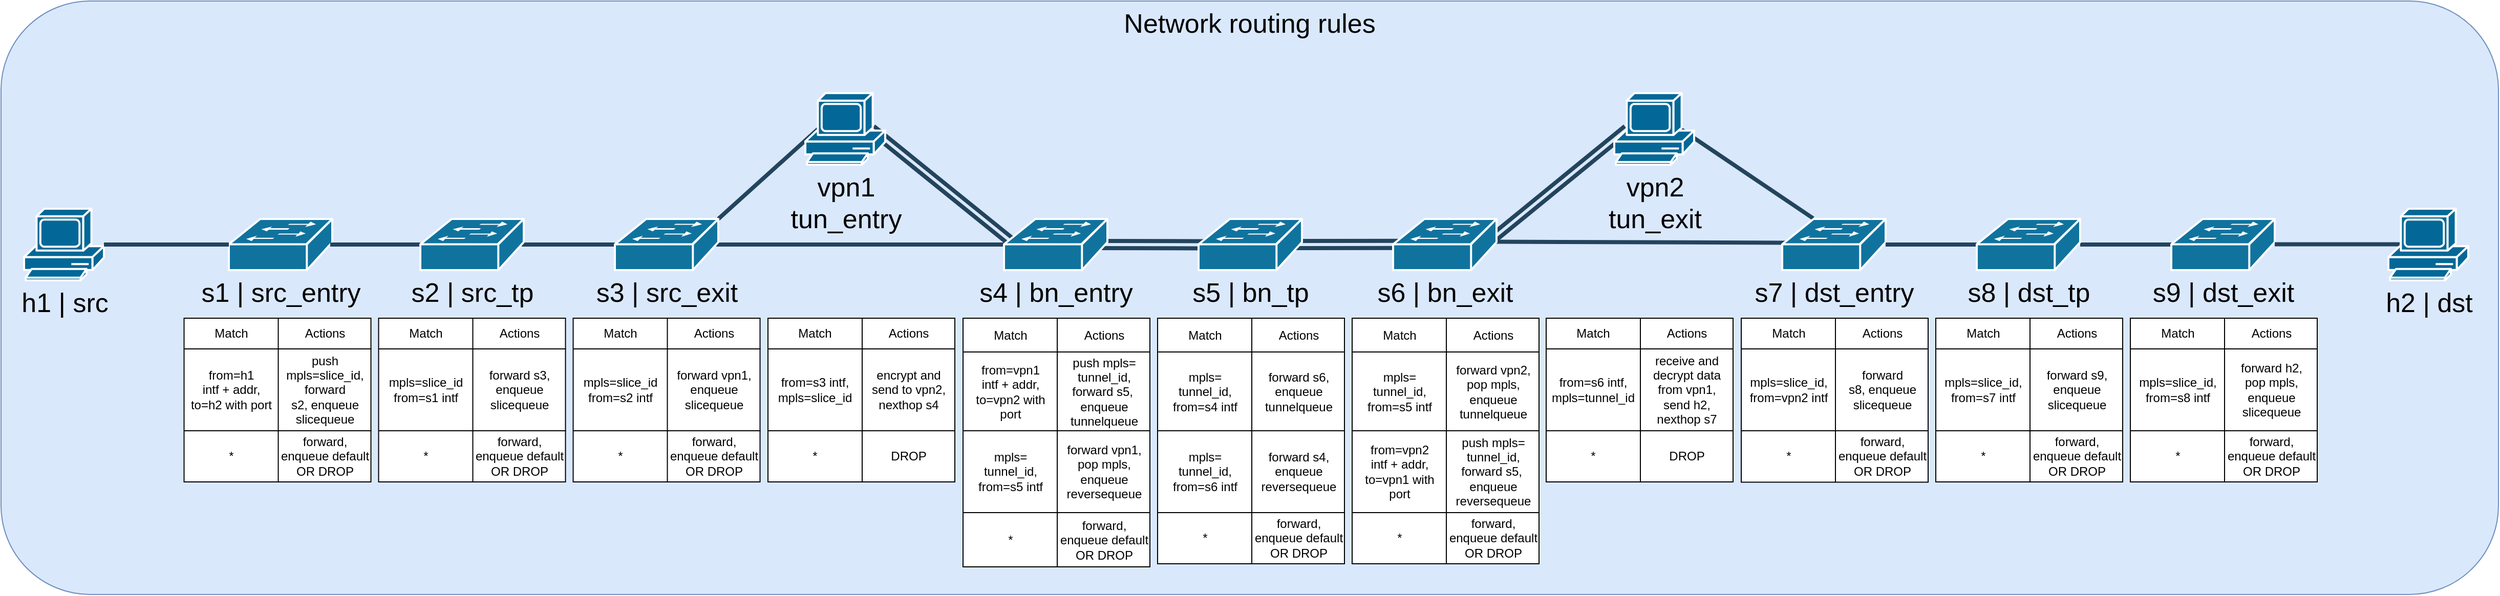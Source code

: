 <mxfile version="20.5.3" type="embed"><diagram id="6a731a19-8d31-9384-78a2-239565b7b9f0" name="Page-1"><mxGraphModel dx="793" dy="510" grid="1" gridSize="10" guides="1" tooltips="1" connect="1" arrows="1" fold="1" page="1" pageScale="1" pageWidth="140" pageHeight="106" background="none" math="0" shadow="0"><root><mxCell id="0"/><mxCell id="1" parent="0"/><mxCell id="eoMGSKBOUgeIE6Lk5qr4-2288" value="Network routing rules" style="rounded=1;whiteSpace=wrap;html=1;fillColor=#dae8fc;strokeColor=#6c8ebf;fontSize=26;verticalAlign=top;" parent="1" vertex="1"><mxGeometry x="41" y="40" width="2439" height="580" as="geometry"/></mxCell><mxCell id="2183" style="edgeStyle=none;rounded=1;html=1;strokeColor=#23445D;endArrow=none;endFill=0;strokeWidth=4" parent="1" edge="1"><mxGeometry relative="1" as="geometry"><mxPoint x="2160.5" y="278" as="sourcePoint"/><mxPoint x="2071.5" y="278" as="targetPoint"/></mxGeometry></mxCell><mxCell id="eoMGSKBOUgeIE6Lk5qr4-2259" style="edgeStyle=none;rounded=1;html=1;strokeColor=#23445D;endArrow=none;endFill=0;strokeWidth=4;exitX=0.16;exitY=0.5;exitDx=0;exitDy=0;exitPerimeter=0;entryX=1;entryY=0;entryDx=0;entryDy=0;entryPerimeter=0;" parent="1" source="2173" target="eoMGSKBOUgeIE6Lk5qr4-2258" edge="1"><mxGeometry relative="1" as="geometry"><mxPoint x="830.5" y="278" as="sourcePoint"/></mxGeometry></mxCell><mxCell id="2182" style="edgeStyle=none;rounded=1;html=1;strokeColor=#23445D;endArrow=none;endFill=0;strokeWidth=4;entryX=0.997;entryY=0.445;entryDx=0;entryDy=0;entryPerimeter=0;exitX=0.04;exitY=0.464;exitDx=0;exitDy=0;exitPerimeter=0;" parent="1" source="eoMGSKBOUgeIE6Lk5qr4-2270" target="eoMGSKBOUgeIE6Lk5qr4-2266" edge="1"><mxGeometry relative="1" as="geometry"><mxPoint x="1776.5" y="280" as="sourcePoint"/><mxPoint x="1605.87" y="280" as="targetPoint"/></mxGeometry></mxCell><mxCell id="2181" style="edgeStyle=none;rounded=1;html=1;strokeColor=#23445D;endArrow=none;endFill=0;strokeWidth=4;exitX=0;exitY=0.5;exitDx=0;exitDy=0;exitPerimeter=0;entryX=0.98;entryY=0.5;entryDx=0;entryDy=0;entryPerimeter=0;" parent="1" source="eoMGSKBOUgeIE6Lk5qr4-2262" target="eoMGSKBOUgeIE6Lk5qr4-2258" edge="1"><mxGeometry relative="1" as="geometry"><mxPoint x="891.74" y="243" as="sourcePoint"/><mxPoint x="776.499" y="331" as="targetPoint"/></mxGeometry></mxCell><mxCell id="2114" value="&lt;font color=&quot;#000000&quot;&gt;s1 | src_entry&lt;/font&gt;" style="shape=mxgraph.cisco.switches.workgroup_switch;html=1;dashed=0;fillColor=#10739E;strokeColor=#ffffff;strokeWidth=2;verticalLabelPosition=bottom;verticalAlign=top;fontFamily=Helvetica;fontSize=26;fontColor=#FFB366" parent="1" vertex="1"><mxGeometry x="263.5" y="253" width="101" height="50" as="geometry"/></mxCell><mxCell id="2172" style="edgeStyle=none;rounded=1;html=1;strokeColor=#23445D;endArrow=none;endFill=0;strokeWidth=4;entryX=0.98;entryY=0.5;entryDx=0;entryDy=0;entryPerimeter=0;" parent="1" target="2180" edge="1"><mxGeometry relative="1" as="geometry"><mxPoint x="640.5" y="278" as="sourcePoint"/></mxGeometry></mxCell><mxCell id="eoMGSKBOUgeIE6Lk5qr4-2258" value="s3 | src_exit" style="shape=mxgraph.cisco.switches.workgroup_switch;html=1;dashed=0;fillColor=#10739E;strokeColor=#ffffff;strokeWidth=2;verticalLabelPosition=bottom;verticalAlign=top;fontFamily=Helvetica;fontSize=26;fontColor=#000000;" parent="1" vertex="1"><mxGeometry x="640.5" y="253" width="101" height="50" as="geometry"/></mxCell><mxCell id="eoMGSKBOUgeIE6Lk5qr4-2261" style="edgeStyle=none;rounded=1;html=1;strokeColor=#23445D;endArrow=none;endFill=0;strokeWidth=4;entryX=0.83;entryY=0.5;entryDx=0;entryDy=0;entryPerimeter=0;shape=link;exitX=0.103;exitY=0.497;exitDx=0;exitDy=0;exitPerimeter=0;" parent="1" source="eoMGSKBOUgeIE6Lk5qr4-2262" target="2173" edge="1"><mxGeometry relative="1" as="geometry"><mxPoint x="1020.5" y="278" as="sourcePoint"/><mxPoint x="931.5" y="278" as="targetPoint"/></mxGeometry></mxCell><mxCell id="eoMGSKBOUgeIE6Lk5qr4-2263" style="edgeStyle=none;rounded=1;html=1;strokeColor=#23445D;endArrow=none;endFill=0;strokeWidth=4;shape=link;exitX=0.108;exitY=0.504;exitDx=0;exitDy=0;exitPerimeter=0;" parent="1" source="eoMGSKBOUgeIE6Lk5qr4-2264" edge="1"><mxGeometry relative="1" as="geometry"><mxPoint x="1211.6" y="277.85" as="sourcePoint"/><mxPoint x="1112.5" y="277.949" as="targetPoint"/></mxGeometry></mxCell><mxCell id="eoMGSKBOUgeIE6Lk5qr4-2262" value="s4 | bn_entry" style="shape=mxgraph.cisco.switches.workgroup_switch;html=1;dashed=0;fillColor=#10739E;strokeColor=#ffffff;strokeWidth=2;verticalLabelPosition=bottom;verticalAlign=top;fontFamily=Helvetica;fontSize=26;fontColor=#000000;" parent="1" vertex="1"><mxGeometry x="1020.5" y="253" width="101" height="50" as="geometry"/></mxCell><mxCell id="eoMGSKBOUgeIE6Lk5qr4-2265" style="edgeStyle=none;rounded=1;html=1;strokeColor=#23445D;endArrow=none;endFill=0;strokeWidth=4;shape=link;exitX=0.16;exitY=0.497;exitDx=0;exitDy=0;exitPerimeter=0;" parent="1" source="eoMGSKBOUgeIE6Lk5qr4-2266" edge="1"><mxGeometry relative="1" as="geometry"><mxPoint x="1390.5" y="278" as="sourcePoint"/><mxPoint x="1301.5" y="278" as="targetPoint"/></mxGeometry></mxCell><mxCell id="eoMGSKBOUgeIE6Lk5qr4-2264" value="s5 | bn_tp" style="shape=mxgraph.cisco.switches.workgroup_switch;html=1;dashed=0;fillColor=#10739E;strokeColor=#ffffff;strokeWidth=2;verticalLabelPosition=bottom;verticalAlign=top;fontFamily=Helvetica;fontSize=26;fontColor=#000000;" parent="1" vertex="1"><mxGeometry x="1210.5" y="253" width="101" height="50" as="geometry"/></mxCell><mxCell id="eoMGSKBOUgeIE6Lk5qr4-2267" style="edgeStyle=none;rounded=1;html=1;strokeColor=#23445D;endArrow=none;endFill=0;strokeWidth=4;exitX=0.16;exitY=0.5;exitDx=0;exitDy=0;exitPerimeter=0;shape=link;" parent="1" source="2176" edge="1"><mxGeometry relative="1" as="geometry"><mxPoint x="1610.98" y="278" as="sourcePoint"/><mxPoint x="1490.5" y="278" as="targetPoint"/></mxGeometry></mxCell><mxCell id="eoMGSKBOUgeIE6Lk5qr4-2266" value="s6 | bn_exit" style="shape=mxgraph.cisco.switches.workgroup_switch;html=1;dashed=0;fillColor=#10739E;strokeColor=#ffffff;strokeWidth=2;verticalLabelPosition=bottom;verticalAlign=top;fontFamily=Helvetica;fontSize=26;fontColor=#000000;" parent="1" vertex="1"><mxGeometry x="1400.5" y="253" width="101" height="50" as="geometry"/></mxCell><mxCell id="eoMGSKBOUgeIE6Lk5qr4-2269" style="edgeStyle=none;rounded=1;html=1;strokeColor=#23445D;endArrow=none;endFill=0;strokeWidth=4;entryX=0.83;entryY=0.5;entryDx=0;entryDy=0;entryPerimeter=0;exitX=0.299;exitY=-0.012;exitDx=0;exitDy=0;exitPerimeter=0;" parent="1" source="eoMGSKBOUgeIE6Lk5qr4-2270" target="2176" edge="1"><mxGeometry relative="1" as="geometry"><mxPoint x="1780.5" y="278" as="sourcePoint"/><mxPoint x="1691.5" y="278" as="targetPoint"/></mxGeometry></mxCell><mxCell id="eoMGSKBOUgeIE6Lk5qr4-2270" value="s7 | dst_entry" style="shape=mxgraph.cisco.switches.workgroup_switch;html=1;dashed=0;fillColor=#10739E;strokeColor=#ffffff;strokeWidth=2;verticalLabelPosition=bottom;verticalAlign=top;fontFamily=Helvetica;fontSize=26;fontColor=#000000;" parent="1" vertex="1"><mxGeometry x="1780.5" y="253" width="101" height="50" as="geometry"/></mxCell><mxCell id="eoMGSKBOUgeIE6Lk5qr4-2271" style="edgeStyle=none;rounded=1;html=1;strokeColor=#23445D;endArrow=none;endFill=0;strokeWidth=4" parent="1" target="eoMGSKBOUgeIE6Lk5qr4-2270" edge="1"><mxGeometry relative="1" as="geometry"><mxPoint x="1970.5" y="278" as="sourcePoint"/></mxGeometry></mxCell><mxCell id="eoMGSKBOUgeIE6Lk5qr4-2272" value="s8 | dst_tp" style="shape=mxgraph.cisco.switches.workgroup_switch;html=1;dashed=0;fillColor=#10739E;strokeColor=#ffffff;strokeWidth=2;verticalLabelPosition=bottom;verticalAlign=top;fontFamily=Helvetica;fontSize=26;fontColor=#000000;" parent="1" vertex="1"><mxGeometry x="1970.5" y="253" width="101" height="50" as="geometry"/></mxCell><mxCell id="eoMGSKBOUgeIE6Lk5qr4-2275" value="h1 | src" style="shape=mxgraph.cisco.computers_and_peripherals.pc;sketch=0;html=1;pointerEvents=1;dashed=0;fillColor=#036897;strokeColor=#ffffff;strokeWidth=2;verticalLabelPosition=bottom;verticalAlign=top;align=center;outlineConnect=0;fontColor=#000000;fontSize=26;" parent="1" vertex="1"><mxGeometry x="63.5" y="243" width="78" height="70" as="geometry"/></mxCell><mxCell id="eoMGSKBOUgeIE6Lk5qr4-2277" style="edgeStyle=none;rounded=1;html=1;strokeColor=#23445D;endArrow=none;endFill=0;strokeWidth=4;exitX=0;exitY=0.5;exitDx=0;exitDy=0;exitPerimeter=0;" parent="1" source="2114" target="eoMGSKBOUgeIE6Lk5qr4-2275" edge="1"><mxGeometry relative="1" as="geometry"><mxPoint x="263.5" y="277.5" as="sourcePoint"/><mxPoint x="174.5" y="277.5" as="targetPoint"/></mxGeometry></mxCell><mxCell id="2173" value="vpn1&lt;br&gt;tun_entry" style="shape=mxgraph.cisco.computers_and_peripherals.pc;sketch=0;html=1;pointerEvents=1;dashed=0;fillColor=#036897;strokeColor=#ffffff;strokeWidth=2;verticalLabelPosition=bottom;verticalAlign=top;align=center;outlineConnect=0;fontColor=#000000;fontSize=26;" parent="1" vertex="1"><mxGeometry x="826.5" y="130" width="78" height="70" as="geometry"/></mxCell><mxCell id="2176" value="vpn2&lt;br&gt;tun_exit" style="shape=mxgraph.cisco.computers_and_peripherals.pc;sketch=0;html=1;pointerEvents=1;dashed=0;fillColor=#036897;strokeColor=#ffffff;strokeWidth=2;verticalLabelPosition=bottom;verticalAlign=top;align=center;outlineConnect=0;fontColor=#000000;fontSize=26;" parent="1" vertex="1"><mxGeometry x="1616.5" y="130" width="78" height="70" as="geometry"/></mxCell><mxCell id="2179" style="edgeStyle=none;rounded=1;html=1;strokeColor=#23445D;endArrow=none;endFill=0;strokeWidth=4;entryX=0.98;entryY=0.5;entryDx=0;entryDy=0;entryPerimeter=0;" parent="1" target="2114" edge="1"><mxGeometry relative="1" as="geometry"><mxPoint x="450.5" y="278" as="sourcePoint"/><mxPoint x="361.5" y="278" as="targetPoint"/></mxGeometry></mxCell><mxCell id="2180" value="s2 | src_tp" style="shape=mxgraph.cisco.switches.workgroup_switch;html=1;dashed=0;fillColor=#10739E;strokeColor=#ffffff;strokeWidth=2;verticalLabelPosition=bottom;verticalAlign=top;fontFamily=Helvetica;fontSize=26;fontColor=#000000;" parent="1" vertex="1"><mxGeometry x="450.5" y="253" width="101" height="50" as="geometry"/></mxCell><mxCell id="2184" value="s9 | dst_exit" style="shape=mxgraph.cisco.switches.workgroup_switch;html=1;dashed=0;fillColor=#10739E;strokeColor=#ffffff;strokeWidth=2;verticalLabelPosition=bottom;verticalAlign=top;fontFamily=Helvetica;fontSize=26;fontColor=#000000;" parent="1" vertex="1"><mxGeometry x="2160.5" y="253" width="101" height="50" as="geometry"/></mxCell><mxCell id="2185" style="edgeStyle=none;rounded=1;html=1;strokeColor=#23445D;endArrow=none;endFill=0;strokeWidth=4;exitX=0;exitY=0.5;exitDx=0;exitDy=0;exitPerimeter=0;" parent="1" edge="1"><mxGeometry relative="1" as="geometry"><mxPoint x="2383.5" y="277.76" as="sourcePoint"/><mxPoint x="2261.5" y="277.76" as="targetPoint"/></mxGeometry></mxCell><mxCell id="2186" value="h2 | dst" style="shape=mxgraph.cisco.computers_and_peripherals.pc;sketch=0;html=1;pointerEvents=1;dashed=0;fillColor=#036897;strokeColor=#ffffff;strokeWidth=2;verticalLabelPosition=bottom;verticalAlign=top;align=center;outlineConnect=0;fontColor=#000000;fontSize=26;" parent="1" vertex="1"><mxGeometry x="2372.5" y="243" width="78" height="70" as="geometry"/></mxCell><mxCell id="2191" value="" style="shape=table;startSize=0;container=1;collapsible=0;childLayout=tableLayout;fontColor=#080808;labelBackgroundColor=#FFFFFF;labelBorderColor=#050505;" parent="1" vertex="1"><mxGeometry x="219.75" y="350" width="182.5" height="160" as="geometry"/></mxCell><mxCell id="2192" value="" style="shape=tableRow;horizontal=0;startSize=0;swimlaneHead=0;swimlaneBody=0;top=0;left=0;bottom=0;right=0;collapsible=0;dropTarget=0;fillColor=none;points=[[0,0.5],[1,0.5]];portConstraint=eastwest;" parent="2191" vertex="1"><mxGeometry width="182.5" height="30" as="geometry"/></mxCell><mxCell id="2193" value="Match" style="shape=partialRectangle;html=1;whiteSpace=wrap;connectable=0;overflow=hidden;fillColor=none;top=0;left=0;bottom=0;right=0;pointerEvents=1;" parent="2192" vertex="1"><mxGeometry width="92" height="30" as="geometry"><mxRectangle width="92" height="30" as="alternateBounds"/></mxGeometry></mxCell><mxCell id="2194" value="Actions" style="shape=partialRectangle;html=1;whiteSpace=wrap;connectable=0;overflow=hidden;fillColor=none;top=0;left=0;bottom=0;right=0;pointerEvents=1;" parent="2192" vertex="1"><mxGeometry x="92" width="91" height="30" as="geometry"><mxRectangle width="91" height="30" as="alternateBounds"/></mxGeometry></mxCell><mxCell id="2196" value="" style="shape=tableRow;horizontal=0;startSize=0;swimlaneHead=0;swimlaneBody=0;top=0;left=0;bottom=0;right=0;collapsible=0;dropTarget=0;fillColor=none;points=[[0,0.5],[1,0.5]];portConstraint=eastwest;" parent="2191" vertex="1"><mxGeometry y="30" width="182.5" height="80" as="geometry"/></mxCell><mxCell id="2197" value="from=h1&lt;br&gt;intf + addr, to=h2 with port" style="shape=partialRectangle;html=1;whiteSpace=wrap;connectable=0;overflow=hidden;fillColor=none;top=0;left=0;bottom=0;right=0;pointerEvents=1;" parent="2196" vertex="1"><mxGeometry width="92" height="80" as="geometry"><mxRectangle width="92" height="80" as="alternateBounds"/></mxGeometry></mxCell><mxCell id="2198" value="push mpls=slice_id, forward s2,&amp;nbsp;enqueue slicequeue" style="shape=partialRectangle;html=1;whiteSpace=wrap;connectable=0;overflow=hidden;fillColor=none;top=0;left=0;bottom=0;right=0;pointerEvents=1;" parent="2196" vertex="1"><mxGeometry x="92" width="91" height="80" as="geometry"><mxRectangle width="91" height="80" as="alternateBounds"/></mxGeometry></mxCell><mxCell id="2200" value="" style="shape=tableRow;horizontal=0;startSize=0;swimlaneHead=0;swimlaneBody=0;top=0;left=0;bottom=0;right=0;collapsible=0;dropTarget=0;fillColor=none;points=[[0,0.5],[1,0.5]];portConstraint=eastwest;" parent="2191" vertex="1"><mxGeometry y="110" width="182.5" height="50" as="geometry"/></mxCell><mxCell id="2201" value="*" style="shape=partialRectangle;html=1;whiteSpace=wrap;connectable=0;overflow=hidden;fillColor=none;top=0;left=0;bottom=0;right=0;pointerEvents=1;" parent="2200" vertex="1"><mxGeometry width="92" height="50" as="geometry"><mxRectangle width="92" height="50" as="alternateBounds"/></mxGeometry></mxCell><mxCell id="2202" value="forward, enqueue default&lt;br&gt;OR DROP" style="shape=partialRectangle;html=1;whiteSpace=wrap;connectable=0;overflow=hidden;fillColor=none;top=0;left=0;bottom=0;right=0;pointerEvents=1;" parent="2200" vertex="1"><mxGeometry x="92" width="91" height="50" as="geometry"><mxRectangle width="91" height="50" as="alternateBounds"/></mxGeometry></mxCell><mxCell id="2204" value="" style="shape=table;startSize=0;container=1;collapsible=0;childLayout=tableLayout;fontColor=#080808;labelBackgroundColor=#FFFFFF;labelBorderColor=#050505;" parent="1" vertex="1"><mxGeometry x="409.75" y="350" width="182.5" height="160" as="geometry"/></mxCell><mxCell id="2205" value="" style="shape=tableRow;horizontal=0;startSize=0;swimlaneHead=0;swimlaneBody=0;top=0;left=0;bottom=0;right=0;collapsible=0;dropTarget=0;fillColor=none;points=[[0,0.5],[1,0.5]];portConstraint=eastwest;" parent="2204" vertex="1"><mxGeometry width="182.5" height="30" as="geometry"/></mxCell><mxCell id="2206" value="Match" style="shape=partialRectangle;html=1;whiteSpace=wrap;connectable=0;overflow=hidden;fillColor=none;top=0;left=0;bottom=0;right=0;pointerEvents=1;" parent="2205" vertex="1"><mxGeometry width="92" height="30" as="geometry"><mxRectangle width="92" height="30" as="alternateBounds"/></mxGeometry></mxCell><mxCell id="2207" value="Actions" style="shape=partialRectangle;html=1;whiteSpace=wrap;connectable=0;overflow=hidden;fillColor=none;top=0;left=0;bottom=0;right=0;pointerEvents=1;" parent="2205" vertex="1"><mxGeometry x="92" width="91" height="30" as="geometry"><mxRectangle width="91" height="30" as="alternateBounds"/></mxGeometry></mxCell><mxCell id="2208" value="" style="shape=tableRow;horizontal=0;startSize=0;swimlaneHead=0;swimlaneBody=0;top=0;left=0;bottom=0;right=0;collapsible=0;dropTarget=0;fillColor=none;points=[[0,0.5],[1,0.5]];portConstraint=eastwest;" parent="2204" vertex="1"><mxGeometry y="30" width="182.5" height="80" as="geometry"/></mxCell><mxCell id="2209" value="mpls=slice_id&lt;br&gt;from=s1 intf" style="shape=partialRectangle;html=1;whiteSpace=wrap;connectable=0;overflow=hidden;fillColor=none;top=0;left=0;bottom=0;right=0;pointerEvents=1;" parent="2208" vertex="1"><mxGeometry width="92" height="80" as="geometry"><mxRectangle width="92" height="80" as="alternateBounds"/></mxGeometry></mxCell><mxCell id="2210" value="forward s3, enqueue slicequeue" style="shape=partialRectangle;html=1;whiteSpace=wrap;connectable=0;overflow=hidden;fillColor=none;top=0;left=0;bottom=0;right=0;pointerEvents=1;" parent="2208" vertex="1"><mxGeometry x="92" width="91" height="80" as="geometry"><mxRectangle width="91" height="80" as="alternateBounds"/></mxGeometry></mxCell><mxCell id="2211" value="" style="shape=tableRow;horizontal=0;startSize=0;swimlaneHead=0;swimlaneBody=0;top=0;left=0;bottom=0;right=0;collapsible=0;dropTarget=0;fillColor=none;points=[[0,0.5],[1,0.5]];portConstraint=eastwest;" parent="2204" vertex="1"><mxGeometry y="110" width="182.5" height="50" as="geometry"/></mxCell><mxCell id="2212" value="*" style="shape=partialRectangle;html=1;whiteSpace=wrap;connectable=0;overflow=hidden;fillColor=none;top=0;left=0;bottom=0;right=0;pointerEvents=1;" parent="2211" vertex="1"><mxGeometry width="92" height="50" as="geometry"><mxRectangle width="92" height="50" as="alternateBounds"/></mxGeometry></mxCell><mxCell id="2213" value="forward, enqueue default&lt;br&gt;OR DROP" style="shape=partialRectangle;html=1;whiteSpace=wrap;connectable=0;overflow=hidden;fillColor=none;top=0;left=0;bottom=0;right=0;pointerEvents=1;" parent="2211" vertex="1"><mxGeometry x="92" width="91" height="50" as="geometry"><mxRectangle width="91" height="50" as="alternateBounds"/></mxGeometry></mxCell><mxCell id="2214" value="" style="shape=table;startSize=0;container=1;collapsible=0;childLayout=tableLayout;fontColor=#080808;labelBackgroundColor=#FFFFFF;labelBorderColor=#050505;" parent="1" vertex="1"><mxGeometry x="599.75" y="350" width="182.5" height="160" as="geometry"/></mxCell><mxCell id="2215" value="" style="shape=tableRow;horizontal=0;startSize=0;swimlaneHead=0;swimlaneBody=0;top=0;left=0;bottom=0;right=0;collapsible=0;dropTarget=0;fillColor=none;points=[[0,0.5],[1,0.5]];portConstraint=eastwest;" parent="2214" vertex="1"><mxGeometry width="182.5" height="30" as="geometry"/></mxCell><mxCell id="2216" value="Match" style="shape=partialRectangle;html=1;whiteSpace=wrap;connectable=0;overflow=hidden;fillColor=none;top=0;left=0;bottom=0;right=0;pointerEvents=1;" parent="2215" vertex="1"><mxGeometry width="92" height="30" as="geometry"><mxRectangle width="92" height="30" as="alternateBounds"/></mxGeometry></mxCell><mxCell id="2217" value="Actions" style="shape=partialRectangle;html=1;whiteSpace=wrap;connectable=0;overflow=hidden;fillColor=none;top=0;left=0;bottom=0;right=0;pointerEvents=1;" parent="2215" vertex="1"><mxGeometry x="92" width="91" height="30" as="geometry"><mxRectangle width="91" height="30" as="alternateBounds"/></mxGeometry></mxCell><mxCell id="2218" value="" style="shape=tableRow;horizontal=0;startSize=0;swimlaneHead=0;swimlaneBody=0;top=0;left=0;bottom=0;right=0;collapsible=0;dropTarget=0;fillColor=none;points=[[0,0.5],[1,0.5]];portConstraint=eastwest;" parent="2214" vertex="1"><mxGeometry y="30" width="182.5" height="80" as="geometry"/></mxCell><mxCell id="2219" value="mpls=slice_id&lt;br&gt;from=s2 intf" style="shape=partialRectangle;html=1;whiteSpace=wrap;connectable=0;overflow=hidden;fillColor=none;top=0;left=0;bottom=0;right=0;pointerEvents=1;" parent="2218" vertex="1"><mxGeometry width="92" height="80" as="geometry"><mxRectangle width="92" height="80" as="alternateBounds"/></mxGeometry></mxCell><mxCell id="2220" value="forward vpn1, enqueue slicequeue" style="shape=partialRectangle;html=1;whiteSpace=wrap;connectable=0;overflow=hidden;fillColor=none;top=0;left=0;bottom=0;right=0;pointerEvents=1;" parent="2218" vertex="1"><mxGeometry x="92" width="91" height="80" as="geometry"><mxRectangle width="91" height="80" as="alternateBounds"/></mxGeometry></mxCell><mxCell id="2221" value="" style="shape=tableRow;horizontal=0;startSize=0;swimlaneHead=0;swimlaneBody=0;top=0;left=0;bottom=0;right=0;collapsible=0;dropTarget=0;fillColor=none;points=[[0,0.5],[1,0.5]];portConstraint=eastwest;" parent="2214" vertex="1"><mxGeometry y="110" width="182.5" height="50" as="geometry"/></mxCell><mxCell id="2222" value="*" style="shape=partialRectangle;html=1;whiteSpace=wrap;connectable=0;overflow=hidden;fillColor=none;top=0;left=0;bottom=0;right=0;pointerEvents=1;" parent="2221" vertex="1"><mxGeometry width="92" height="50" as="geometry"><mxRectangle width="92" height="50" as="alternateBounds"/></mxGeometry></mxCell><mxCell id="2223" value="forward, enqueue default&lt;br&gt;OR DROP" style="shape=partialRectangle;html=1;whiteSpace=wrap;connectable=0;overflow=hidden;fillColor=none;top=0;left=0;bottom=0;right=0;pointerEvents=1;" parent="2221" vertex="1"><mxGeometry x="92" width="91" height="50" as="geometry"><mxRectangle width="91" height="50" as="alternateBounds"/></mxGeometry></mxCell><mxCell id="2224" value="" style="shape=table;startSize=0;container=1;collapsible=0;childLayout=tableLayout;fontColor=#080808;labelBackgroundColor=#FFFFFF;labelBorderColor=#050505;" parent="1" vertex="1"><mxGeometry x="980.5" y="350" width="182.5" height="243" as="geometry"/></mxCell><mxCell id="2225" value="" style="shape=tableRow;horizontal=0;startSize=0;swimlaneHead=0;swimlaneBody=0;top=0;left=0;bottom=0;right=0;collapsible=0;dropTarget=0;fillColor=none;points=[[0,0.5],[1,0.5]];portConstraint=eastwest;" parent="2224" vertex="1"><mxGeometry width="182.5" height="33" as="geometry"/></mxCell><mxCell id="2226" value="Match" style="shape=partialRectangle;html=1;whiteSpace=wrap;connectable=0;overflow=hidden;fillColor=none;top=0;left=0;bottom=0;right=0;pointerEvents=1;" parent="2225" vertex="1"><mxGeometry width="92" height="33" as="geometry"><mxRectangle width="92" height="33" as="alternateBounds"/></mxGeometry></mxCell><mxCell id="2227" value="Actions" style="shape=partialRectangle;html=1;whiteSpace=wrap;connectable=0;overflow=hidden;fillColor=none;top=0;left=0;bottom=0;right=0;pointerEvents=1;" parent="2225" vertex="1"><mxGeometry x="92" width="91" height="33" as="geometry"><mxRectangle width="91" height="33" as="alternateBounds"/></mxGeometry></mxCell><mxCell id="2228" value="" style="shape=tableRow;horizontal=0;startSize=0;swimlaneHead=0;swimlaneBody=0;top=0;left=0;bottom=0;right=0;collapsible=0;dropTarget=0;fillColor=none;points=[[0,0.5],[1,0.5]];portConstraint=eastwest;" parent="2224" vertex="1"><mxGeometry y="33" width="182.5" height="77" as="geometry"/></mxCell><mxCell id="2229" value="from=vpn1&lt;br&gt;intf + addr, to=vpn2 with port" style="shape=partialRectangle;html=1;whiteSpace=wrap;connectable=0;overflow=hidden;fillColor=none;top=0;left=0;bottom=0;right=0;pointerEvents=1;" parent="2228" vertex="1"><mxGeometry width="92" height="77" as="geometry"><mxRectangle width="92" height="77" as="alternateBounds"/></mxGeometry></mxCell><mxCell id="2230" value="push mpls= tunnel_id, forward s5,&amp;nbsp;&lt;br&gt;enqueue tunnelqueue" style="shape=partialRectangle;html=1;whiteSpace=wrap;connectable=0;overflow=hidden;fillColor=none;top=0;left=0;bottom=0;right=0;pointerEvents=1;" parent="2228" vertex="1"><mxGeometry x="92" width="91" height="77" as="geometry"><mxRectangle width="91" height="77" as="alternateBounds"/></mxGeometry></mxCell><mxCell id="2309" style="shape=tableRow;horizontal=0;startSize=0;swimlaneHead=0;swimlaneBody=0;top=0;left=0;bottom=0;right=0;collapsible=0;dropTarget=0;fillColor=none;points=[[0,0.5],[1,0.5]];portConstraint=eastwest;" parent="2224" vertex="1"><mxGeometry y="110" width="182.5" height="80" as="geometry"/></mxCell><mxCell id="2310" value="mpls=&lt;br&gt;tunnel_id,&lt;br&gt;from=s5 intf" style="shape=partialRectangle;html=1;whiteSpace=wrap;connectable=0;overflow=hidden;fillColor=none;top=0;left=0;bottom=0;right=0;pointerEvents=1;" parent="2309" vertex="1"><mxGeometry width="92" height="80" as="geometry"><mxRectangle width="92" height="80" as="alternateBounds"/></mxGeometry></mxCell><mxCell id="2311" value="forward vpn1,&lt;br&gt;pop mpls, enqueue reversequeue" style="shape=partialRectangle;html=1;whiteSpace=wrap;connectable=0;overflow=hidden;fillColor=none;top=0;left=0;bottom=0;right=0;pointerEvents=1;" parent="2309" vertex="1"><mxGeometry x="92" width="91" height="80" as="geometry"><mxRectangle width="91" height="80" as="alternateBounds"/></mxGeometry></mxCell><mxCell id="2231" value="" style="shape=tableRow;horizontal=0;startSize=0;swimlaneHead=0;swimlaneBody=0;top=0;left=0;bottom=0;right=0;collapsible=0;dropTarget=0;fillColor=none;points=[[0,0.5],[1,0.5]];portConstraint=eastwest;" parent="2224" vertex="1"><mxGeometry y="190" width="182.5" height="53" as="geometry"/></mxCell><mxCell id="2232" value="*" style="shape=partialRectangle;html=1;whiteSpace=wrap;connectable=0;overflow=hidden;fillColor=none;top=0;left=0;bottom=0;right=0;pointerEvents=1;" parent="2231" vertex="1"><mxGeometry width="92" height="53" as="geometry"><mxRectangle width="92" height="53" as="alternateBounds"/></mxGeometry></mxCell><mxCell id="2233" value="forward, enqueue default&lt;br&gt;OR DROP" style="shape=partialRectangle;html=1;whiteSpace=wrap;connectable=0;overflow=hidden;fillColor=none;top=0;left=0;bottom=0;right=0;pointerEvents=1;" parent="2231" vertex="1"><mxGeometry x="92" width="91" height="53" as="geometry"><mxRectangle width="91" height="53" as="alternateBounds"/></mxGeometry></mxCell><mxCell id="2234" value="" style="shape=table;startSize=0;container=1;collapsible=0;childLayout=tableLayout;fontColor=#080808;labelBackgroundColor=#FFFFFF;labelBorderColor=#050505;" parent="1" vertex="1"><mxGeometry x="1170.5" y="350" width="182.5" height="240" as="geometry"/></mxCell><mxCell id="2235" value="" style="shape=tableRow;horizontal=0;startSize=0;swimlaneHead=0;swimlaneBody=0;top=0;left=0;bottom=0;right=0;collapsible=0;dropTarget=0;fillColor=none;points=[[0,0.5],[1,0.5]];portConstraint=eastwest;" parent="2234" vertex="1"><mxGeometry width="182.5" height="33" as="geometry"/></mxCell><mxCell id="2236" value="Match" style="shape=partialRectangle;html=1;whiteSpace=wrap;connectable=0;overflow=hidden;fillColor=none;top=0;left=0;bottom=0;right=0;pointerEvents=1;" parent="2235" vertex="1"><mxGeometry width="92" height="33" as="geometry"><mxRectangle width="92" height="33" as="alternateBounds"/></mxGeometry></mxCell><mxCell id="2237" value="Actions" style="shape=partialRectangle;html=1;whiteSpace=wrap;connectable=0;overflow=hidden;fillColor=none;top=0;left=0;bottom=0;right=0;pointerEvents=1;" parent="2235" vertex="1"><mxGeometry x="92" width="91" height="33" as="geometry"><mxRectangle width="91" height="33" as="alternateBounds"/></mxGeometry></mxCell><mxCell id="2238" value="" style="shape=tableRow;horizontal=0;startSize=0;swimlaneHead=0;swimlaneBody=0;top=0;left=0;bottom=0;right=0;collapsible=0;dropTarget=0;fillColor=none;points=[[0,0.5],[1,0.5]];portConstraint=eastwest;" parent="2234" vertex="1"><mxGeometry y="33" width="182.5" height="77" as="geometry"/></mxCell><mxCell id="2239" value="mpls=&lt;br&gt;tunnel_id,&lt;br&gt;from=s4 intf" style="shape=partialRectangle;html=1;whiteSpace=wrap;connectable=0;overflow=hidden;fillColor=none;top=0;left=0;bottom=0;right=0;pointerEvents=1;" parent="2238" vertex="1"><mxGeometry width="92" height="77" as="geometry"><mxRectangle width="92" height="77" as="alternateBounds"/></mxGeometry></mxCell><mxCell id="2240" value="forward s6, enqueue tunnelqueue" style="shape=partialRectangle;html=1;whiteSpace=wrap;connectable=0;overflow=hidden;fillColor=none;top=0;left=0;bottom=0;right=0;pointerEvents=1;" parent="2238" vertex="1"><mxGeometry x="92" width="91" height="77" as="geometry"><mxRectangle width="91" height="77" as="alternateBounds"/></mxGeometry></mxCell><mxCell id="2312" style="shape=tableRow;horizontal=0;startSize=0;swimlaneHead=0;swimlaneBody=0;top=0;left=0;bottom=0;right=0;collapsible=0;dropTarget=0;fillColor=none;points=[[0,0.5],[1,0.5]];portConstraint=eastwest;" parent="2234" vertex="1"><mxGeometry y="110" width="182.5" height="80" as="geometry"/></mxCell><mxCell id="2313" value="mpls=&lt;br&gt;tunnel_id,&lt;br&gt;from=s6 intf" style="shape=partialRectangle;html=1;whiteSpace=wrap;connectable=0;overflow=hidden;fillColor=none;top=0;left=0;bottom=0;right=0;pointerEvents=1;" parent="2312" vertex="1"><mxGeometry width="92" height="80" as="geometry"><mxRectangle width="92" height="80" as="alternateBounds"/></mxGeometry></mxCell><mxCell id="2314" value="forward s4, enqueue reversequeue" style="shape=partialRectangle;html=1;whiteSpace=wrap;connectable=0;overflow=hidden;fillColor=none;top=0;left=0;bottom=0;right=0;pointerEvents=1;" parent="2312" vertex="1"><mxGeometry x="92" width="91" height="80" as="geometry"><mxRectangle width="91" height="80" as="alternateBounds"/></mxGeometry></mxCell><mxCell id="2241" value="" style="shape=tableRow;horizontal=0;startSize=0;swimlaneHead=0;swimlaneBody=0;top=0;left=0;bottom=0;right=0;collapsible=0;dropTarget=0;fillColor=none;points=[[0,0.5],[1,0.5]];portConstraint=eastwest;" parent="2234" vertex="1"><mxGeometry y="190" width="182.5" height="50" as="geometry"/></mxCell><mxCell id="2242" value="*" style="shape=partialRectangle;html=1;whiteSpace=wrap;connectable=0;overflow=hidden;fillColor=none;top=0;left=0;bottom=0;right=0;pointerEvents=1;" parent="2241" vertex="1"><mxGeometry width="92" height="50" as="geometry"><mxRectangle width="92" height="50" as="alternateBounds"/></mxGeometry></mxCell><mxCell id="2243" value="forward, enqueue default&lt;br&gt;OR DROP" style="shape=partialRectangle;html=1;whiteSpace=wrap;connectable=0;overflow=hidden;fillColor=none;top=0;left=0;bottom=0;right=0;pointerEvents=1;" parent="2241" vertex="1"><mxGeometry x="92" width="91" height="50" as="geometry"><mxRectangle width="91" height="50" as="alternateBounds"/></mxGeometry></mxCell><mxCell id="2244" value="" style="shape=table;startSize=0;container=1;collapsible=0;childLayout=tableLayout;fontColor=#080808;labelBackgroundColor=#FFFFFF;labelBorderColor=#050505;" parent="1" vertex="1"><mxGeometry x="1360.5" y="350" width="182.5" height="240" as="geometry"/></mxCell><mxCell id="2245" value="" style="shape=tableRow;horizontal=0;startSize=0;swimlaneHead=0;swimlaneBody=0;top=0;left=0;bottom=0;right=0;collapsible=0;dropTarget=0;fillColor=none;points=[[0,0.5],[1,0.5]];portConstraint=eastwest;" parent="2244" vertex="1"><mxGeometry width="182.5" height="33" as="geometry"/></mxCell><mxCell id="2246" value="Match" style="shape=partialRectangle;html=1;whiteSpace=wrap;connectable=0;overflow=hidden;fillColor=none;top=0;left=0;bottom=0;right=0;pointerEvents=1;" parent="2245" vertex="1"><mxGeometry width="92" height="33" as="geometry"><mxRectangle width="92" height="33" as="alternateBounds"/></mxGeometry></mxCell><mxCell id="2247" value="Actions" style="shape=partialRectangle;html=1;whiteSpace=wrap;connectable=0;overflow=hidden;fillColor=none;top=0;left=0;bottom=0;right=0;pointerEvents=1;" parent="2245" vertex="1"><mxGeometry x="92" width="91" height="33" as="geometry"><mxRectangle width="91" height="33" as="alternateBounds"/></mxGeometry></mxCell><mxCell id="2248" value="" style="shape=tableRow;horizontal=0;startSize=0;swimlaneHead=0;swimlaneBody=0;top=0;left=0;bottom=0;right=0;collapsible=0;dropTarget=0;fillColor=none;points=[[0,0.5],[1,0.5]];portConstraint=eastwest;" parent="2244" vertex="1"><mxGeometry y="33" width="182.5" height="77" as="geometry"/></mxCell><mxCell id="2249" value="mpls=&lt;br&gt;tunnel_id,&lt;br&gt;from=s5 intf" style="shape=partialRectangle;html=1;whiteSpace=wrap;connectable=0;overflow=hidden;fillColor=none;top=0;left=0;bottom=0;right=0;pointerEvents=1;" parent="2248" vertex="1"><mxGeometry width="92" height="77" as="geometry"><mxRectangle width="92" height="77" as="alternateBounds"/></mxGeometry></mxCell><mxCell id="2250" value="forward vpn2,&lt;br&gt;pop mpls, enqueue tunnelqueue" style="shape=partialRectangle;html=1;whiteSpace=wrap;connectable=0;overflow=hidden;fillColor=none;top=0;left=0;bottom=0;right=0;pointerEvents=1;" parent="2248" vertex="1"><mxGeometry x="92" width="91" height="77" as="geometry"><mxRectangle width="91" height="77" as="alternateBounds"/></mxGeometry></mxCell><mxCell id="2315" style="shape=tableRow;horizontal=0;startSize=0;swimlaneHead=0;swimlaneBody=0;top=0;left=0;bottom=0;right=0;collapsible=0;dropTarget=0;fillColor=none;points=[[0,0.5],[1,0.5]];portConstraint=eastwest;" parent="2244" vertex="1"><mxGeometry y="110" width="182.5" height="80" as="geometry"/></mxCell><mxCell id="2316" value="from=vpn2&lt;br&gt;intf + addr, to=vpn1 with port" style="shape=partialRectangle;html=1;whiteSpace=wrap;connectable=0;overflow=hidden;fillColor=none;top=0;left=0;bottom=0;right=0;pointerEvents=1;" parent="2315" vertex="1"><mxGeometry width="92" height="80" as="geometry"><mxRectangle width="92" height="80" as="alternateBounds"/></mxGeometry></mxCell><mxCell id="2317" value="push mpls= tunnel_id, forward s5,&amp;nbsp;&lt;br&gt;enqueue reversequeue" style="shape=partialRectangle;html=1;whiteSpace=wrap;connectable=0;overflow=hidden;fillColor=none;top=0;left=0;bottom=0;right=0;pointerEvents=1;" parent="2315" vertex="1"><mxGeometry x="92" width="91" height="80" as="geometry"><mxRectangle width="91" height="80" as="alternateBounds"/></mxGeometry></mxCell><mxCell id="2251" value="" style="shape=tableRow;horizontal=0;startSize=0;swimlaneHead=0;swimlaneBody=0;top=0;left=0;bottom=0;right=0;collapsible=0;dropTarget=0;fillColor=none;points=[[0,0.5],[1,0.5]];portConstraint=eastwest;" parent="2244" vertex="1"><mxGeometry y="190" width="182.5" height="50" as="geometry"/></mxCell><mxCell id="2252" value="*" style="shape=partialRectangle;html=1;whiteSpace=wrap;connectable=0;overflow=hidden;fillColor=none;top=0;left=0;bottom=0;right=0;pointerEvents=1;" parent="2251" vertex="1"><mxGeometry width="92" height="50" as="geometry"><mxRectangle width="92" height="50" as="alternateBounds"/></mxGeometry></mxCell><mxCell id="2253" value="forward, enqueue default&lt;br&gt;OR DROP" style="shape=partialRectangle;html=1;whiteSpace=wrap;connectable=0;overflow=hidden;fillColor=none;top=0;left=0;bottom=0;right=0;pointerEvents=1;" parent="2251" vertex="1"><mxGeometry x="92" width="91" height="50" as="geometry"><mxRectangle width="91" height="50" as="alternateBounds"/></mxGeometry></mxCell><mxCell id="2254" value="" style="shape=table;startSize=0;container=1;collapsible=0;childLayout=tableLayout;fontColor=#080808;labelBackgroundColor=#FFFFFF;labelBorderColor=#050505;" parent="1" vertex="1"><mxGeometry x="1740.5" y="350" width="182.5" height="160.194" as="geometry"/></mxCell><mxCell id="2255" value="" style="shape=tableRow;horizontal=0;startSize=0;swimlaneHead=0;swimlaneBody=0;top=0;left=0;bottom=0;right=0;collapsible=0;dropTarget=0;fillColor=none;points=[[0,0.5],[1,0.5]];portConstraint=eastwest;" parent="2254" vertex="1"><mxGeometry width="182.5" height="30" as="geometry"/></mxCell><mxCell id="2256" value="Match" style="shape=partialRectangle;html=1;whiteSpace=wrap;connectable=0;overflow=hidden;fillColor=none;top=0;left=0;bottom=0;right=0;pointerEvents=1;" parent="2255" vertex="1"><mxGeometry width="92" height="30" as="geometry"><mxRectangle width="92" height="30" as="alternateBounds"/></mxGeometry></mxCell><mxCell id="2257" value="Actions" style="shape=partialRectangle;html=1;whiteSpace=wrap;connectable=0;overflow=hidden;fillColor=none;top=0;left=0;bottom=0;right=0;pointerEvents=1;" parent="2255" vertex="1"><mxGeometry x="92" width="91" height="30" as="geometry"><mxRectangle width="91" height="30" as="alternateBounds"/></mxGeometry></mxCell><mxCell id="2258" value="" style="shape=tableRow;horizontal=0;startSize=0;swimlaneHead=0;swimlaneBody=0;top=0;left=0;bottom=0;right=0;collapsible=0;dropTarget=0;fillColor=none;points=[[0,0.5],[1,0.5]];portConstraint=eastwest;" parent="2254" vertex="1"><mxGeometry y="30" width="182.5" height="80" as="geometry"/></mxCell><mxCell id="2259" value="mpls=slice_id,&lt;br&gt;from=vpn2 intf" style="shape=partialRectangle;html=1;whiteSpace=wrap;connectable=0;overflow=hidden;fillColor=none;top=0;left=0;bottom=0;right=0;pointerEvents=1;" parent="2258" vertex="1"><mxGeometry width="92" height="80" as="geometry"><mxRectangle width="92" height="80" as="alternateBounds"/></mxGeometry></mxCell><mxCell id="2260" value="forward s8,&amp;nbsp;enqueue slicequeue" style="shape=partialRectangle;html=1;whiteSpace=wrap;connectable=0;overflow=hidden;fillColor=none;top=0;left=0;bottom=0;right=0;pointerEvents=1;" parent="2258" vertex="1"><mxGeometry x="92" width="91" height="80" as="geometry"><mxRectangle width="91" height="80" as="alternateBounds"/></mxGeometry></mxCell><mxCell id="2261" value="" style="shape=tableRow;horizontal=0;startSize=0;swimlaneHead=0;swimlaneBody=0;top=0;left=0;bottom=0;right=0;collapsible=0;dropTarget=0;fillColor=none;points=[[0,0.5],[1,0.5]];portConstraint=eastwest;" parent="2254" vertex="1"><mxGeometry y="110" width="182.5" height="50" as="geometry"/></mxCell><mxCell id="2262" value="*" style="shape=partialRectangle;html=1;whiteSpace=wrap;connectable=0;overflow=hidden;fillColor=none;top=0;left=0;bottom=0;right=0;pointerEvents=1;" parent="2261" vertex="1"><mxGeometry width="92" height="50" as="geometry"><mxRectangle width="92" height="50" as="alternateBounds"/></mxGeometry></mxCell><mxCell id="2263" value="forward, enqueue default&lt;br&gt;OR DROP" style="shape=partialRectangle;html=1;whiteSpace=wrap;connectable=0;overflow=hidden;fillColor=none;top=0;left=0;bottom=0;right=0;pointerEvents=1;" parent="2261" vertex="1"><mxGeometry x="92" width="91" height="50" as="geometry"><mxRectangle width="91" height="50" as="alternateBounds"/></mxGeometry></mxCell><mxCell id="2264" value="" style="shape=table;startSize=0;container=1;collapsible=0;childLayout=tableLayout;fontColor=#080808;labelBackgroundColor=#FFFFFF;labelBorderColor=#050505;" parent="1" vertex="1"><mxGeometry x="1930.5" y="350" width="182.5" height="160" as="geometry"/></mxCell><mxCell id="2265" value="" style="shape=tableRow;horizontal=0;startSize=0;swimlaneHead=0;swimlaneBody=0;top=0;left=0;bottom=0;right=0;collapsible=0;dropTarget=0;fillColor=none;points=[[0,0.5],[1,0.5]];portConstraint=eastwest;" parent="2264" vertex="1"><mxGeometry width="182.5" height="30" as="geometry"/></mxCell><mxCell id="2266" value="Match" style="shape=partialRectangle;html=1;whiteSpace=wrap;connectable=0;overflow=hidden;fillColor=none;top=0;left=0;bottom=0;right=0;pointerEvents=1;" parent="2265" vertex="1"><mxGeometry width="92" height="30" as="geometry"><mxRectangle width="92" height="30" as="alternateBounds"/></mxGeometry></mxCell><mxCell id="2267" value="Actions" style="shape=partialRectangle;html=1;whiteSpace=wrap;connectable=0;overflow=hidden;fillColor=none;top=0;left=0;bottom=0;right=0;pointerEvents=1;" parent="2265" vertex="1"><mxGeometry x="92" width="91" height="30" as="geometry"><mxRectangle width="91" height="30" as="alternateBounds"/></mxGeometry></mxCell><mxCell id="2268" value="" style="shape=tableRow;horizontal=0;startSize=0;swimlaneHead=0;swimlaneBody=0;top=0;left=0;bottom=0;right=0;collapsible=0;dropTarget=0;fillColor=none;points=[[0,0.5],[1,0.5]];portConstraint=eastwest;" parent="2264" vertex="1"><mxGeometry y="30" width="182.5" height="80" as="geometry"/></mxCell><mxCell id="2269" value="mpls=slice_id,&lt;br&gt;from=s7 intf" style="shape=partialRectangle;html=1;whiteSpace=wrap;connectable=0;overflow=hidden;fillColor=none;top=0;left=0;bottom=0;right=0;pointerEvents=1;" parent="2268" vertex="1"><mxGeometry width="92" height="80" as="geometry"><mxRectangle width="92" height="80" as="alternateBounds"/></mxGeometry></mxCell><mxCell id="2270" value="forward s9, enqueue slicequeue" style="shape=partialRectangle;html=1;whiteSpace=wrap;connectable=0;overflow=hidden;fillColor=none;top=0;left=0;bottom=0;right=0;pointerEvents=1;" parent="2268" vertex="1"><mxGeometry x="92" width="91" height="80" as="geometry"><mxRectangle width="91" height="80" as="alternateBounds"/></mxGeometry></mxCell><mxCell id="2271" value="" style="shape=tableRow;horizontal=0;startSize=0;swimlaneHead=0;swimlaneBody=0;top=0;left=0;bottom=0;right=0;collapsible=0;dropTarget=0;fillColor=none;points=[[0,0.5],[1,0.5]];portConstraint=eastwest;" parent="2264" vertex="1"><mxGeometry y="110" width="182.5" height="50" as="geometry"/></mxCell><mxCell id="2272" value="*" style="shape=partialRectangle;html=1;whiteSpace=wrap;connectable=0;overflow=hidden;fillColor=none;top=0;left=0;bottom=0;right=0;pointerEvents=1;" parent="2271" vertex="1"><mxGeometry width="92" height="50" as="geometry"><mxRectangle width="92" height="50" as="alternateBounds"/></mxGeometry></mxCell><mxCell id="2273" value="forward, enqueue default&lt;br&gt;OR DROP" style="shape=partialRectangle;html=1;whiteSpace=wrap;connectable=0;overflow=hidden;fillColor=none;top=0;left=0;bottom=0;right=0;pointerEvents=1;" parent="2271" vertex="1"><mxGeometry x="92" width="91" height="50" as="geometry"><mxRectangle width="91" height="50" as="alternateBounds"/></mxGeometry></mxCell><mxCell id="2274" value="" style="shape=table;startSize=0;container=1;collapsible=0;childLayout=tableLayout;fontColor=#080808;labelBackgroundColor=#FFFFFF;labelBorderColor=#050505;" parent="1" vertex="1"><mxGeometry x="2120.5" y="350" width="182.5" height="160" as="geometry"/></mxCell><mxCell id="2275" value="" style="shape=tableRow;horizontal=0;startSize=0;swimlaneHead=0;swimlaneBody=0;top=0;left=0;bottom=0;right=0;collapsible=0;dropTarget=0;fillColor=none;points=[[0,0.5],[1,0.5]];portConstraint=eastwest;" parent="2274" vertex="1"><mxGeometry width="182.5" height="30" as="geometry"/></mxCell><mxCell id="2276" value="Match" style="shape=partialRectangle;html=1;whiteSpace=wrap;connectable=0;overflow=hidden;fillColor=none;top=0;left=0;bottom=0;right=0;pointerEvents=1;" parent="2275" vertex="1"><mxGeometry width="92" height="30" as="geometry"><mxRectangle width="92" height="30" as="alternateBounds"/></mxGeometry></mxCell><mxCell id="2277" value="Actions" style="shape=partialRectangle;html=1;whiteSpace=wrap;connectable=0;overflow=hidden;fillColor=none;top=0;left=0;bottom=0;right=0;pointerEvents=1;" parent="2275" vertex="1"><mxGeometry x="92" width="91" height="30" as="geometry"><mxRectangle width="91" height="30" as="alternateBounds"/></mxGeometry></mxCell><mxCell id="2278" value="" style="shape=tableRow;horizontal=0;startSize=0;swimlaneHead=0;swimlaneBody=0;top=0;left=0;bottom=0;right=0;collapsible=0;dropTarget=0;fillColor=none;points=[[0,0.5],[1,0.5]];portConstraint=eastwest;" parent="2274" vertex="1"><mxGeometry y="30" width="182.5" height="80" as="geometry"/></mxCell><mxCell id="2279" value="mpls=slice_id,&lt;br&gt;from=s8 intf" style="shape=partialRectangle;html=1;whiteSpace=wrap;connectable=0;overflow=hidden;fillColor=none;top=0;left=0;bottom=0;right=0;pointerEvents=1;" parent="2278" vertex="1"><mxGeometry width="92" height="80" as="geometry"><mxRectangle width="92" height="80" as="alternateBounds"/></mxGeometry></mxCell><mxCell id="2280" value="forward h2,&lt;br&gt;pop mpls, enqueue slicequeue" style="shape=partialRectangle;html=1;whiteSpace=wrap;connectable=0;overflow=hidden;fillColor=none;top=0;left=0;bottom=0;right=0;pointerEvents=1;" parent="2278" vertex="1"><mxGeometry x="92" width="91" height="80" as="geometry"><mxRectangle width="91" height="80" as="alternateBounds"/></mxGeometry></mxCell><mxCell id="2281" value="" style="shape=tableRow;horizontal=0;startSize=0;swimlaneHead=0;swimlaneBody=0;top=0;left=0;bottom=0;right=0;collapsible=0;dropTarget=0;fillColor=none;points=[[0,0.5],[1,0.5]];portConstraint=eastwest;" parent="2274" vertex="1"><mxGeometry y="110" width="182.5" height="50" as="geometry"/></mxCell><mxCell id="2282" value="*" style="shape=partialRectangle;html=1;whiteSpace=wrap;connectable=0;overflow=hidden;fillColor=none;top=0;left=0;bottom=0;right=0;pointerEvents=1;" parent="2281" vertex="1"><mxGeometry width="92" height="50" as="geometry"><mxRectangle width="92" height="50" as="alternateBounds"/></mxGeometry></mxCell><mxCell id="2283" value="forward, enqueue default&lt;br&gt;OR DROP" style="shape=partialRectangle;html=1;whiteSpace=wrap;connectable=0;overflow=hidden;fillColor=none;top=0;left=0;bottom=0;right=0;pointerEvents=1;" parent="2281" vertex="1"><mxGeometry x="92" width="91" height="50" as="geometry"><mxRectangle width="91" height="50" as="alternateBounds"/></mxGeometry></mxCell><mxCell id="2286" value="" style="shape=table;startSize=0;container=1;collapsible=0;childLayout=tableLayout;fontColor=#080808;labelBackgroundColor=#FFFFFF;labelBorderColor=#050505;" parent="1" vertex="1"><mxGeometry x="790" y="350" width="182.5" height="160" as="geometry"/></mxCell><mxCell id="2287" value="" style="shape=tableRow;horizontal=0;startSize=0;swimlaneHead=0;swimlaneBody=0;top=0;left=0;bottom=0;right=0;collapsible=0;dropTarget=0;fillColor=none;points=[[0,0.5],[1,0.5]];portConstraint=eastwest;" parent="2286" vertex="1"><mxGeometry width="182.5" height="30" as="geometry"/></mxCell><mxCell id="2288" value="Match" style="shape=partialRectangle;html=1;whiteSpace=wrap;connectable=0;overflow=hidden;fillColor=none;top=0;left=0;bottom=0;right=0;pointerEvents=1;" parent="2287" vertex="1"><mxGeometry width="92" height="30" as="geometry"><mxRectangle width="92" height="30" as="alternateBounds"/></mxGeometry></mxCell><mxCell id="2289" value="Actions" style="shape=partialRectangle;html=1;whiteSpace=wrap;connectable=0;overflow=hidden;fillColor=none;top=0;left=0;bottom=0;right=0;pointerEvents=1;" parent="2287" vertex="1"><mxGeometry x="92" width="91" height="30" as="geometry"><mxRectangle width="91" height="30" as="alternateBounds"/></mxGeometry></mxCell><mxCell id="2290" value="" style="shape=tableRow;horizontal=0;startSize=0;swimlaneHead=0;swimlaneBody=0;top=0;left=0;bottom=0;right=0;collapsible=0;dropTarget=0;fillColor=none;points=[[0,0.5],[1,0.5]];portConstraint=eastwest;" parent="2286" vertex="1"><mxGeometry y="30" width="182.5" height="80" as="geometry"/></mxCell><mxCell id="2291" value="from=s3 intf, &lt;br&gt;mpls=slice_id" style="shape=partialRectangle;html=1;whiteSpace=wrap;connectable=0;overflow=hidden;fillColor=none;top=0;left=0;bottom=0;right=0;pointerEvents=1;" parent="2290" vertex="1"><mxGeometry width="92" height="80" as="geometry"><mxRectangle width="92" height="80" as="alternateBounds"/></mxGeometry></mxCell><mxCell id="2292" value="encrypt and send to vpn2, nexthop s4" style="shape=partialRectangle;html=1;whiteSpace=wrap;connectable=0;overflow=hidden;fillColor=none;top=0;left=0;bottom=0;right=0;pointerEvents=1;" parent="2290" vertex="1"><mxGeometry x="92" width="91" height="80" as="geometry"><mxRectangle width="91" height="80" as="alternateBounds"/></mxGeometry></mxCell><mxCell id="2293" value="" style="shape=tableRow;horizontal=0;startSize=0;swimlaneHead=0;swimlaneBody=0;top=0;left=0;bottom=0;right=0;collapsible=0;dropTarget=0;fillColor=none;points=[[0,0.5],[1,0.5]];portConstraint=eastwest;" parent="2286" vertex="1"><mxGeometry y="110" width="182.5" height="50" as="geometry"/></mxCell><mxCell id="2294" value="*" style="shape=partialRectangle;html=1;whiteSpace=wrap;connectable=0;overflow=hidden;fillColor=none;top=0;left=0;bottom=0;right=0;pointerEvents=1;" parent="2293" vertex="1"><mxGeometry width="92" height="50" as="geometry"><mxRectangle width="92" height="50" as="alternateBounds"/></mxGeometry></mxCell><mxCell id="2295" value="DROP" style="shape=partialRectangle;html=1;whiteSpace=wrap;connectable=0;overflow=hidden;fillColor=none;top=0;left=0;bottom=0;right=0;pointerEvents=1;" parent="2293" vertex="1"><mxGeometry x="92" width="91" height="50" as="geometry"><mxRectangle width="91" height="50" as="alternateBounds"/></mxGeometry></mxCell><mxCell id="2296" value="" style="shape=table;startSize=0;container=1;collapsible=0;childLayout=tableLayout;fontColor=#080808;labelBackgroundColor=#FFFFFF;labelBorderColor=#050505;" parent="1" vertex="1"><mxGeometry x="1550" y="350" width="182.5" height="160" as="geometry"/></mxCell><mxCell id="2297" value="" style="shape=tableRow;horizontal=0;startSize=0;swimlaneHead=0;swimlaneBody=0;top=0;left=0;bottom=0;right=0;collapsible=0;dropTarget=0;fillColor=none;points=[[0,0.5],[1,0.5]];portConstraint=eastwest;" parent="2296" vertex="1"><mxGeometry width="182.5" height="30" as="geometry"/></mxCell><mxCell id="2298" value="Match" style="shape=partialRectangle;html=1;whiteSpace=wrap;connectable=0;overflow=hidden;fillColor=none;top=0;left=0;bottom=0;right=0;pointerEvents=1;" parent="2297" vertex="1"><mxGeometry width="92" height="30" as="geometry"><mxRectangle width="92" height="30" as="alternateBounds"/></mxGeometry></mxCell><mxCell id="2299" value="Actions" style="shape=partialRectangle;html=1;whiteSpace=wrap;connectable=0;overflow=hidden;fillColor=none;top=0;left=0;bottom=0;right=0;pointerEvents=1;" parent="2297" vertex="1"><mxGeometry x="92" width="91" height="30" as="geometry"><mxRectangle width="91" height="30" as="alternateBounds"/></mxGeometry></mxCell><mxCell id="2300" value="" style="shape=tableRow;horizontal=0;startSize=0;swimlaneHead=0;swimlaneBody=0;top=0;left=0;bottom=0;right=0;collapsible=0;dropTarget=0;fillColor=none;points=[[0,0.5],[1,0.5]];portConstraint=eastwest;" parent="2296" vertex="1"><mxGeometry y="30" width="182.5" height="80" as="geometry"/></mxCell><mxCell id="2301" value="from=s6 intf,&lt;br&gt;mpls=tunnel_id" style="shape=partialRectangle;html=1;whiteSpace=wrap;connectable=0;overflow=hidden;fillColor=none;top=0;left=0;bottom=0;right=0;pointerEvents=1;" parent="2300" vertex="1"><mxGeometry width="92" height="80" as="geometry"><mxRectangle width="92" height="80" as="alternateBounds"/></mxGeometry></mxCell><mxCell id="2302" value="receive and decrypt data from vpn1, &lt;br&gt;send h2, nexthop s7" style="shape=partialRectangle;html=1;whiteSpace=wrap;connectable=0;overflow=hidden;fillColor=none;top=0;left=0;bottom=0;right=0;pointerEvents=1;" parent="2300" vertex="1"><mxGeometry x="92" width="91" height="80" as="geometry"><mxRectangle width="91" height="80" as="alternateBounds"/></mxGeometry></mxCell><mxCell id="2303" value="" style="shape=tableRow;horizontal=0;startSize=0;swimlaneHead=0;swimlaneBody=0;top=0;left=0;bottom=0;right=0;collapsible=0;dropTarget=0;fillColor=none;points=[[0,0.5],[1,0.5]];portConstraint=eastwest;" parent="2296" vertex="1"><mxGeometry y="110" width="182.5" height="50" as="geometry"/></mxCell><mxCell id="2304" value="*" style="shape=partialRectangle;html=1;whiteSpace=wrap;connectable=0;overflow=hidden;fillColor=none;top=0;left=0;bottom=0;right=0;pointerEvents=1;" parent="2303" vertex="1"><mxGeometry width="92" height="50" as="geometry"><mxRectangle width="92" height="50" as="alternateBounds"/></mxGeometry></mxCell><mxCell id="2305" value="DROP" style="shape=partialRectangle;html=1;whiteSpace=wrap;connectable=0;overflow=hidden;fillColor=none;top=0;left=0;bottom=0;right=0;pointerEvents=1;" parent="2303" vertex="1"><mxGeometry x="92" width="91" height="50" as="geometry"><mxRectangle width="91" height="50" as="alternateBounds"/></mxGeometry></mxCell></root></mxGraphModel></diagram></mxfile>